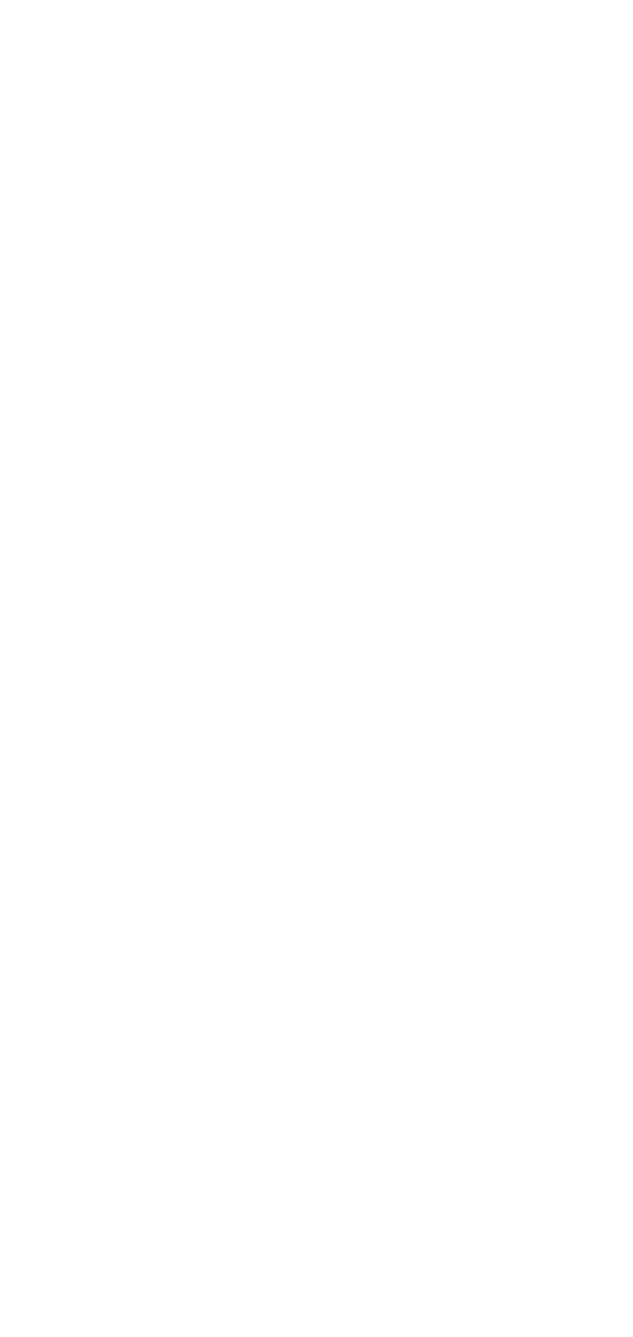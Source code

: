 digraph DocTIC {
    rankdir=LR;
    bgcolor=transparent;
    node [shape=record, fontsize=10, fontcolor=white, color=white];

    Usuario [label="{👤 Usuario|ID_usuario (PK) \lNombre \lApellido \lCorreo_electrónico \lNombre_de_usuario \lContraseña \lCiudad_de_origen \lDepartamento_de_origen \lPregunta_secreta \lRespuesta_secreta}"];
    Contraseña [label="{🔐 Contraseña|ID_contraseña (PK)\lContraseña \lFecha_de_creación \lEstado}"];
    Documento [label="{📄 Documento|ID_documento (PK) \lNombre_del_documento \lDescripción \lFecha_de_publicación \lURL \lVisibilidad}"];
    Autor [label="{✍️ Autor|ID_autor (PK) \lNombre \lApellido}"];
    Categoria [label="{📂 Categoría|ID_categoria (PK) \lNombre_de_categoria}"];
    Valoracion [label="{⭐ Valoración|ID_valoración (PK) \lValor (1-5 estrellas) \lFecha_de_valoración}"];
    Comentario [label="{💬 Comentario|ID_comentario (PK) \lTexto_del_comentario \lFecha_de_publicación}"];
    Respuesta [label="{🔁 Respuesta|ID_respuesta (PK) \lTexto_de_la_respuesta \lFecha_de_publicación}"];
    Historial [label="{🕒 Historial_de_visualización|ID_historial (PK) \lFecha_de_visualización}"];
}
